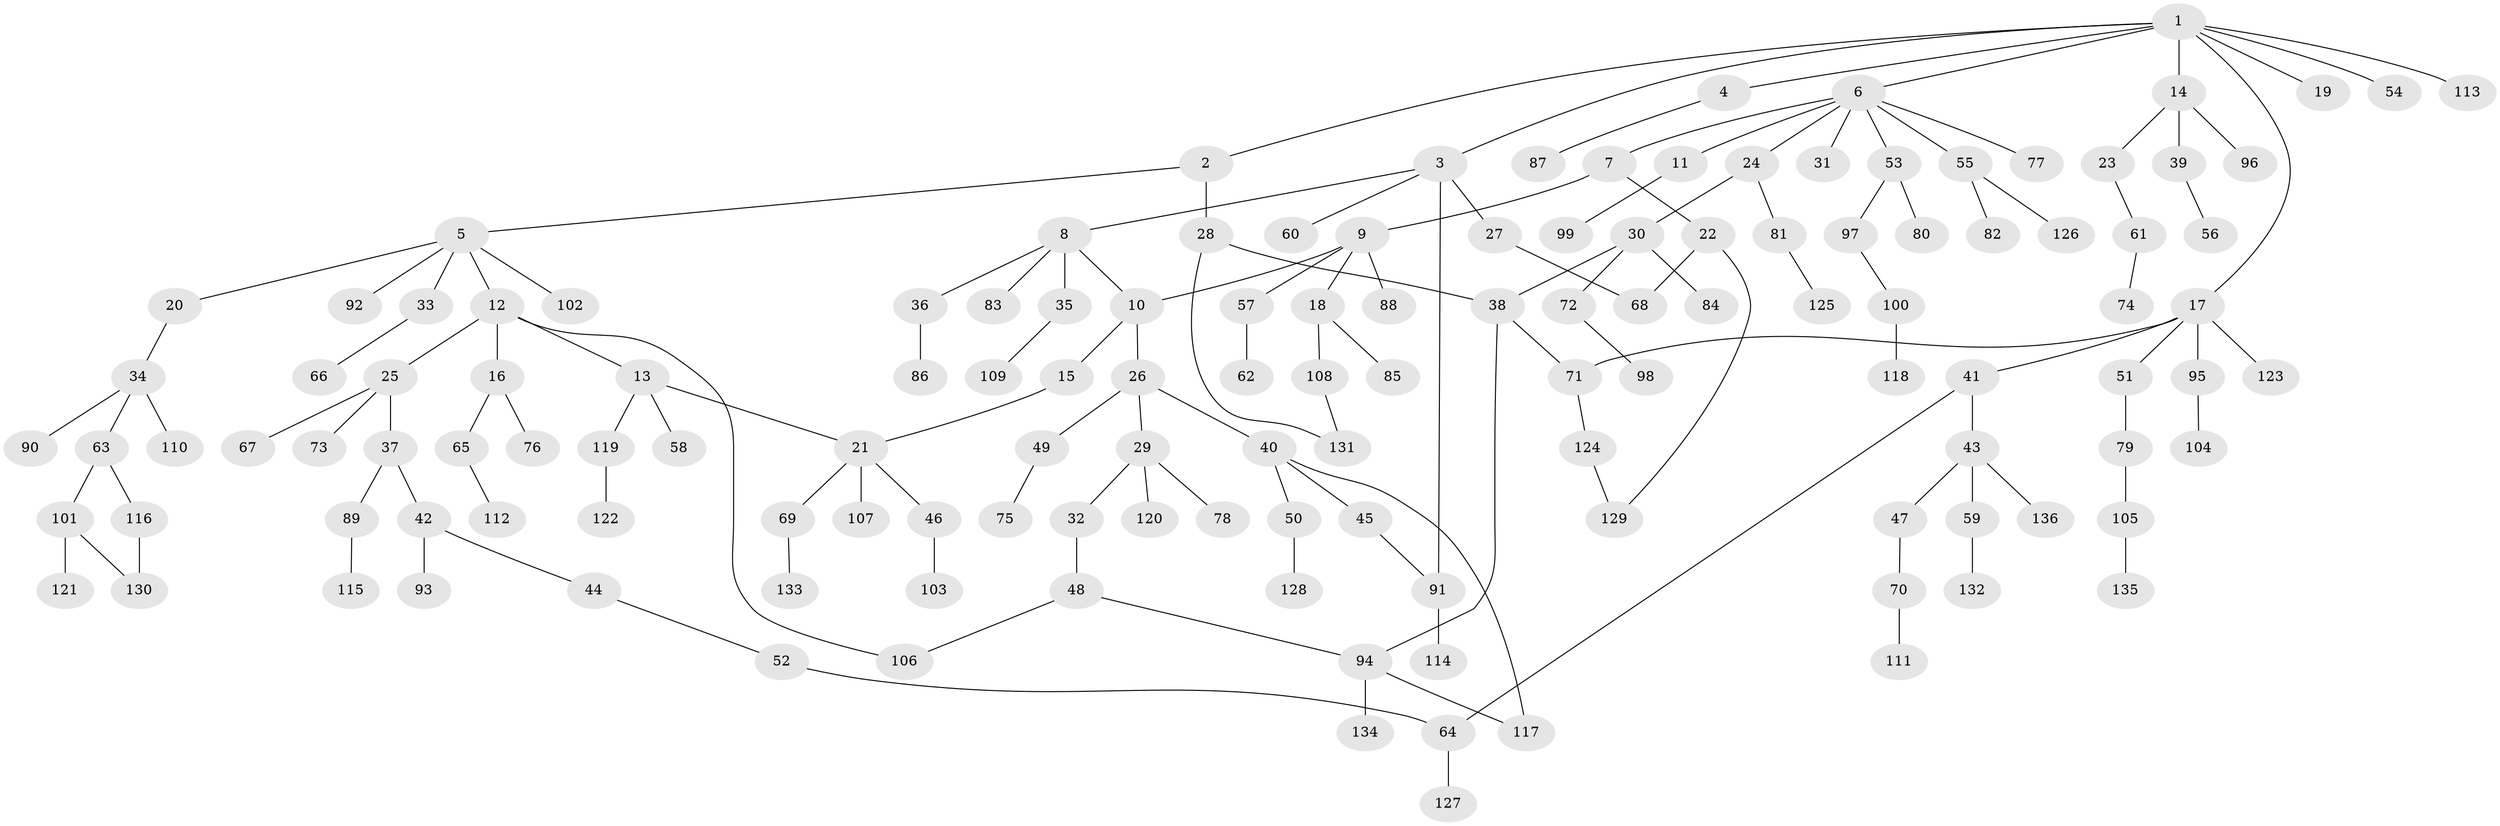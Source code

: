 // coarse degree distribution, {8: 0.010526315789473684, 3: 0.12631578947368421, 4: 0.06315789473684211, 2: 0.21052631578947367, 6: 0.021052631578947368, 9: 0.010526315789473684, 5: 0.05263157894736842, 1: 0.4842105263157895, 7: 0.021052631578947368}
// Generated by graph-tools (version 1.1) at 2025/41/03/06/25 10:41:26]
// undirected, 136 vertices, 148 edges
graph export_dot {
graph [start="1"]
  node [color=gray90,style=filled];
  1;
  2;
  3;
  4;
  5;
  6;
  7;
  8;
  9;
  10;
  11;
  12;
  13;
  14;
  15;
  16;
  17;
  18;
  19;
  20;
  21;
  22;
  23;
  24;
  25;
  26;
  27;
  28;
  29;
  30;
  31;
  32;
  33;
  34;
  35;
  36;
  37;
  38;
  39;
  40;
  41;
  42;
  43;
  44;
  45;
  46;
  47;
  48;
  49;
  50;
  51;
  52;
  53;
  54;
  55;
  56;
  57;
  58;
  59;
  60;
  61;
  62;
  63;
  64;
  65;
  66;
  67;
  68;
  69;
  70;
  71;
  72;
  73;
  74;
  75;
  76;
  77;
  78;
  79;
  80;
  81;
  82;
  83;
  84;
  85;
  86;
  87;
  88;
  89;
  90;
  91;
  92;
  93;
  94;
  95;
  96;
  97;
  98;
  99;
  100;
  101;
  102;
  103;
  104;
  105;
  106;
  107;
  108;
  109;
  110;
  111;
  112;
  113;
  114;
  115;
  116;
  117;
  118;
  119;
  120;
  121;
  122;
  123;
  124;
  125;
  126;
  127;
  128;
  129;
  130;
  131;
  132;
  133;
  134;
  135;
  136;
  1 -- 2;
  1 -- 3;
  1 -- 4;
  1 -- 6;
  1 -- 14;
  1 -- 17;
  1 -- 19;
  1 -- 54;
  1 -- 113;
  2 -- 5;
  2 -- 28;
  3 -- 8;
  3 -- 27;
  3 -- 60;
  3 -- 91;
  4 -- 87;
  5 -- 12;
  5 -- 20;
  5 -- 33;
  5 -- 92;
  5 -- 102;
  6 -- 7;
  6 -- 11;
  6 -- 24;
  6 -- 31;
  6 -- 53;
  6 -- 55;
  6 -- 77;
  7 -- 9;
  7 -- 22;
  8 -- 10;
  8 -- 35;
  8 -- 36;
  8 -- 83;
  9 -- 18;
  9 -- 57;
  9 -- 88;
  9 -- 10;
  10 -- 15;
  10 -- 26;
  11 -- 99;
  12 -- 13;
  12 -- 16;
  12 -- 25;
  12 -- 106;
  13 -- 21;
  13 -- 58;
  13 -- 119;
  14 -- 23;
  14 -- 39;
  14 -- 96;
  15 -- 21;
  16 -- 65;
  16 -- 76;
  17 -- 41;
  17 -- 51;
  17 -- 71;
  17 -- 95;
  17 -- 123;
  18 -- 85;
  18 -- 108;
  20 -- 34;
  21 -- 46;
  21 -- 69;
  21 -- 107;
  22 -- 129;
  22 -- 68;
  23 -- 61;
  24 -- 30;
  24 -- 81;
  25 -- 37;
  25 -- 67;
  25 -- 73;
  26 -- 29;
  26 -- 40;
  26 -- 49;
  27 -- 68;
  28 -- 131;
  28 -- 38;
  29 -- 32;
  29 -- 78;
  29 -- 120;
  30 -- 38;
  30 -- 72;
  30 -- 84;
  32 -- 48;
  33 -- 66;
  34 -- 63;
  34 -- 90;
  34 -- 110;
  35 -- 109;
  36 -- 86;
  37 -- 42;
  37 -- 89;
  38 -- 71;
  38 -- 94;
  39 -- 56;
  40 -- 45;
  40 -- 50;
  40 -- 117;
  41 -- 43;
  41 -- 64;
  42 -- 44;
  42 -- 93;
  43 -- 47;
  43 -- 59;
  43 -- 136;
  44 -- 52;
  45 -- 91;
  46 -- 103;
  47 -- 70;
  48 -- 94;
  48 -- 106;
  49 -- 75;
  50 -- 128;
  51 -- 79;
  52 -- 64;
  53 -- 80;
  53 -- 97;
  55 -- 82;
  55 -- 126;
  57 -- 62;
  59 -- 132;
  61 -- 74;
  63 -- 101;
  63 -- 116;
  64 -- 127;
  65 -- 112;
  69 -- 133;
  70 -- 111;
  71 -- 124;
  72 -- 98;
  79 -- 105;
  81 -- 125;
  89 -- 115;
  91 -- 114;
  94 -- 117;
  94 -- 134;
  95 -- 104;
  97 -- 100;
  100 -- 118;
  101 -- 121;
  101 -- 130;
  105 -- 135;
  108 -- 131;
  116 -- 130;
  119 -- 122;
  124 -- 129;
}
